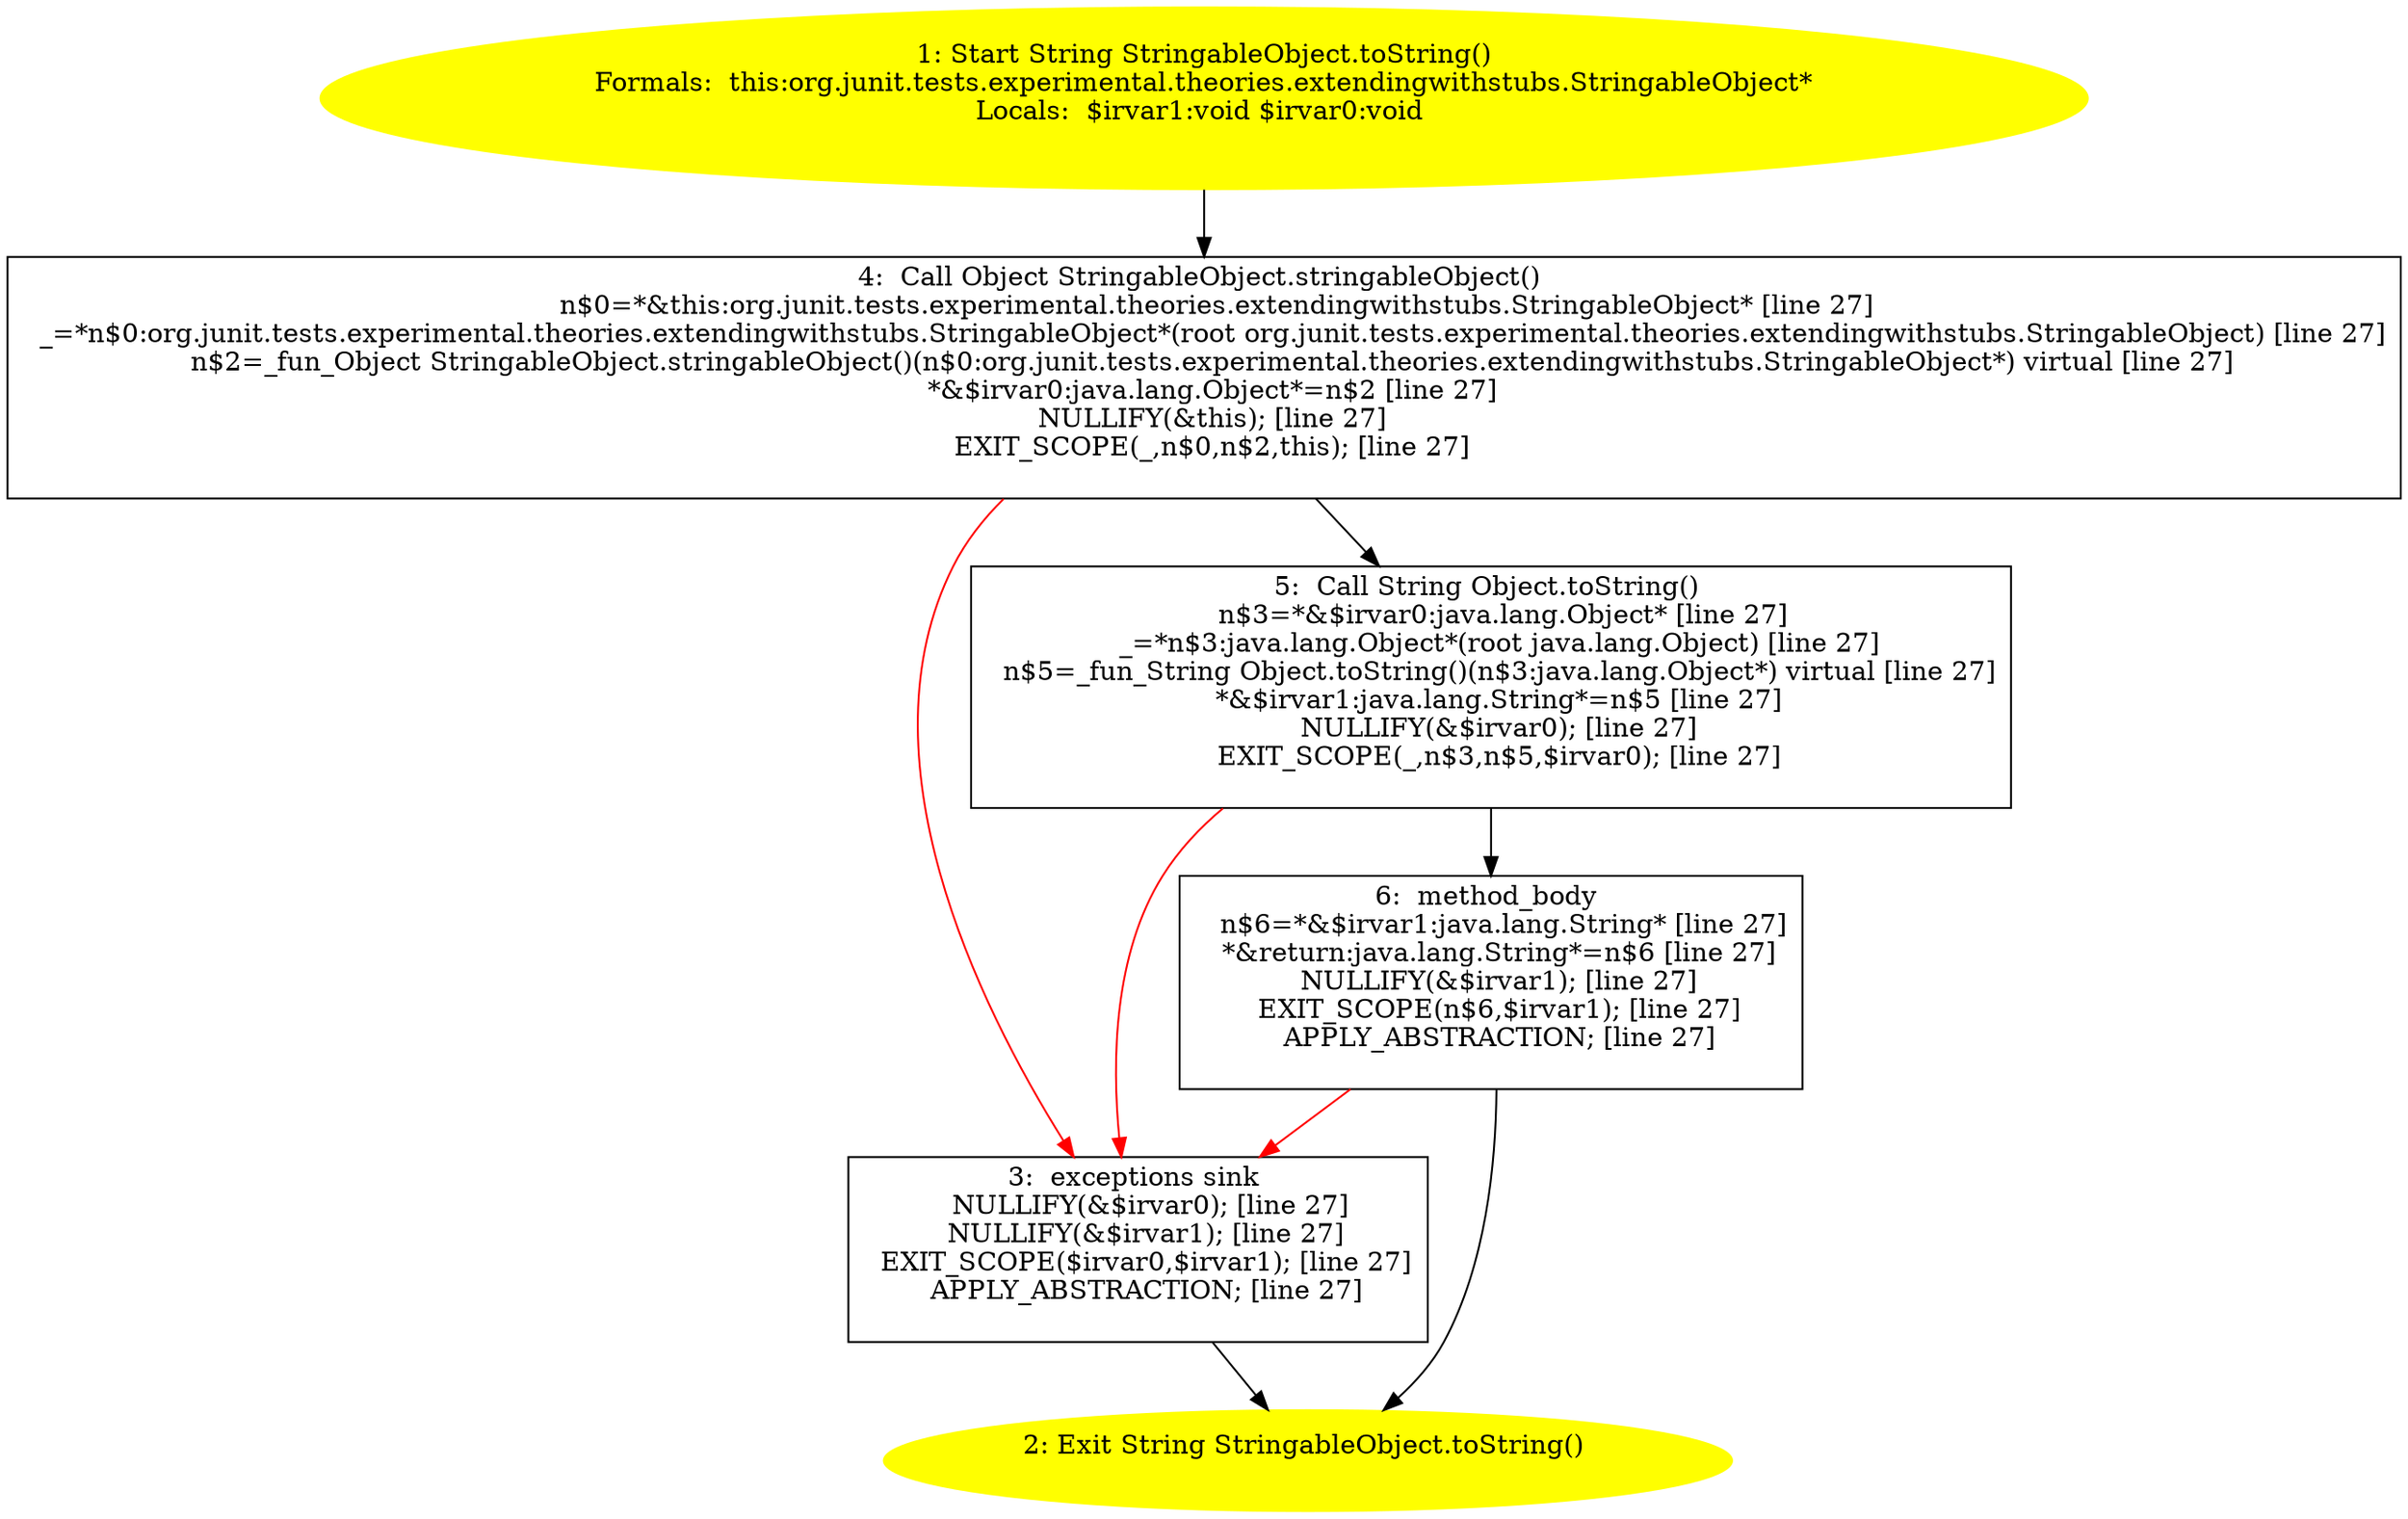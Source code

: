 /* @generated */
digraph cfg {
"org.junit.tests.experimental.theories.extendingwithstubs.StringableObject.toString():java.lang.Strin.c6d1be5b56c1b440145beb8f99ac30d3_1" [label="1: Start String StringableObject.toString()\nFormals:  this:org.junit.tests.experimental.theories.extendingwithstubs.StringableObject*\nLocals:  $irvar1:void $irvar0:void \n  " color=yellow style=filled]
	

	 "org.junit.tests.experimental.theories.extendingwithstubs.StringableObject.toString():java.lang.Strin.c6d1be5b56c1b440145beb8f99ac30d3_1" -> "org.junit.tests.experimental.theories.extendingwithstubs.StringableObject.toString():java.lang.Strin.c6d1be5b56c1b440145beb8f99ac30d3_4" ;
"org.junit.tests.experimental.theories.extendingwithstubs.StringableObject.toString():java.lang.Strin.c6d1be5b56c1b440145beb8f99ac30d3_2" [label="2: Exit String StringableObject.toString() \n  " color=yellow style=filled]
	

"org.junit.tests.experimental.theories.extendingwithstubs.StringableObject.toString():java.lang.Strin.c6d1be5b56c1b440145beb8f99ac30d3_3" [label="3:  exceptions sink \n   NULLIFY(&$irvar0); [line 27]\n  NULLIFY(&$irvar1); [line 27]\n  EXIT_SCOPE($irvar0,$irvar1); [line 27]\n  APPLY_ABSTRACTION; [line 27]\n " shape="box"]
	

	 "org.junit.tests.experimental.theories.extendingwithstubs.StringableObject.toString():java.lang.Strin.c6d1be5b56c1b440145beb8f99ac30d3_3" -> "org.junit.tests.experimental.theories.extendingwithstubs.StringableObject.toString():java.lang.Strin.c6d1be5b56c1b440145beb8f99ac30d3_2" ;
"org.junit.tests.experimental.theories.extendingwithstubs.StringableObject.toString():java.lang.Strin.c6d1be5b56c1b440145beb8f99ac30d3_4" [label="4:  Call Object StringableObject.stringableObject() \n   n$0=*&this:org.junit.tests.experimental.theories.extendingwithstubs.StringableObject* [line 27]\n  _=*n$0:org.junit.tests.experimental.theories.extendingwithstubs.StringableObject*(root org.junit.tests.experimental.theories.extendingwithstubs.StringableObject) [line 27]\n  n$2=_fun_Object StringableObject.stringableObject()(n$0:org.junit.tests.experimental.theories.extendingwithstubs.StringableObject*) virtual [line 27]\n  *&$irvar0:java.lang.Object*=n$2 [line 27]\n  NULLIFY(&this); [line 27]\n  EXIT_SCOPE(_,n$0,n$2,this); [line 27]\n " shape="box"]
	

	 "org.junit.tests.experimental.theories.extendingwithstubs.StringableObject.toString():java.lang.Strin.c6d1be5b56c1b440145beb8f99ac30d3_4" -> "org.junit.tests.experimental.theories.extendingwithstubs.StringableObject.toString():java.lang.Strin.c6d1be5b56c1b440145beb8f99ac30d3_5" ;
	 "org.junit.tests.experimental.theories.extendingwithstubs.StringableObject.toString():java.lang.Strin.c6d1be5b56c1b440145beb8f99ac30d3_4" -> "org.junit.tests.experimental.theories.extendingwithstubs.StringableObject.toString():java.lang.Strin.c6d1be5b56c1b440145beb8f99ac30d3_3" [color="red" ];
"org.junit.tests.experimental.theories.extendingwithstubs.StringableObject.toString():java.lang.Strin.c6d1be5b56c1b440145beb8f99ac30d3_5" [label="5:  Call String Object.toString() \n   n$3=*&$irvar0:java.lang.Object* [line 27]\n  _=*n$3:java.lang.Object*(root java.lang.Object) [line 27]\n  n$5=_fun_String Object.toString()(n$3:java.lang.Object*) virtual [line 27]\n  *&$irvar1:java.lang.String*=n$5 [line 27]\n  NULLIFY(&$irvar0); [line 27]\n  EXIT_SCOPE(_,n$3,n$5,$irvar0); [line 27]\n " shape="box"]
	

	 "org.junit.tests.experimental.theories.extendingwithstubs.StringableObject.toString():java.lang.Strin.c6d1be5b56c1b440145beb8f99ac30d3_5" -> "org.junit.tests.experimental.theories.extendingwithstubs.StringableObject.toString():java.lang.Strin.c6d1be5b56c1b440145beb8f99ac30d3_6" ;
	 "org.junit.tests.experimental.theories.extendingwithstubs.StringableObject.toString():java.lang.Strin.c6d1be5b56c1b440145beb8f99ac30d3_5" -> "org.junit.tests.experimental.theories.extendingwithstubs.StringableObject.toString():java.lang.Strin.c6d1be5b56c1b440145beb8f99ac30d3_3" [color="red" ];
"org.junit.tests.experimental.theories.extendingwithstubs.StringableObject.toString():java.lang.Strin.c6d1be5b56c1b440145beb8f99ac30d3_6" [label="6:  method_body \n   n$6=*&$irvar1:java.lang.String* [line 27]\n  *&return:java.lang.String*=n$6 [line 27]\n  NULLIFY(&$irvar1); [line 27]\n  EXIT_SCOPE(n$6,$irvar1); [line 27]\n  APPLY_ABSTRACTION; [line 27]\n " shape="box"]
	

	 "org.junit.tests.experimental.theories.extendingwithstubs.StringableObject.toString():java.lang.Strin.c6d1be5b56c1b440145beb8f99ac30d3_6" -> "org.junit.tests.experimental.theories.extendingwithstubs.StringableObject.toString():java.lang.Strin.c6d1be5b56c1b440145beb8f99ac30d3_2" ;
	 "org.junit.tests.experimental.theories.extendingwithstubs.StringableObject.toString():java.lang.Strin.c6d1be5b56c1b440145beb8f99ac30d3_6" -> "org.junit.tests.experimental.theories.extendingwithstubs.StringableObject.toString():java.lang.Strin.c6d1be5b56c1b440145beb8f99ac30d3_3" [color="red" ];
}
